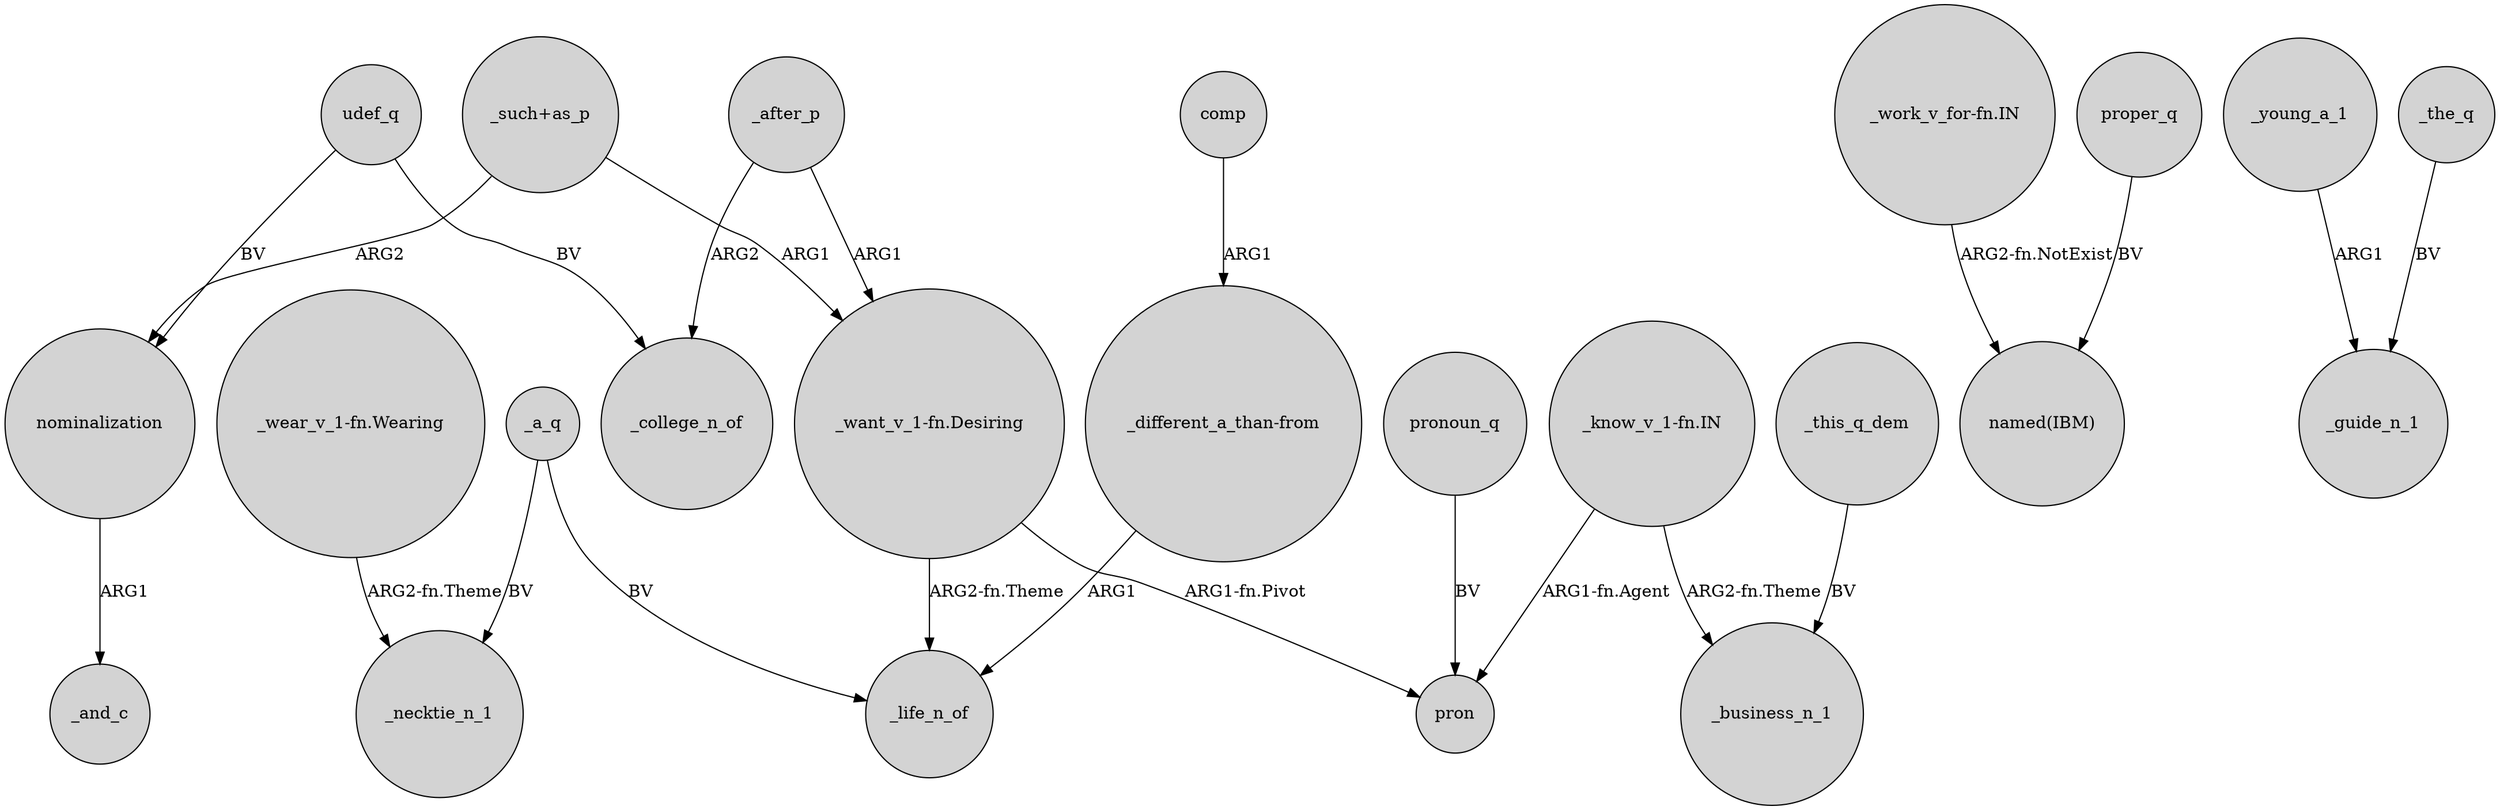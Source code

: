 digraph {
	node [shape=circle style=filled]
	"_such+as_p" -> nominalization [label=ARG2]
	"_want_v_1-fn.Desiring" -> _life_n_of [label="ARG2-fn.Theme"]
	nominalization -> _and_c [label=ARG1]
	_a_q -> _necktie_n_1 [label=BV]
	"_want_v_1-fn.Desiring" -> pron [label="ARG1-fn.Pivot"]
	_after_p -> "_want_v_1-fn.Desiring" [label=ARG1]
	"_work_v_for-fn.IN" -> "named(IBM)" [label="ARG2-fn.NotExist"]
	_young_a_1 -> _guide_n_1 [label=ARG1]
	"_know_v_1-fn.IN" -> pron [label="ARG1-fn.Agent"]
	proper_q -> "named(IBM)" [label=BV]
	"_such+as_p" -> "_want_v_1-fn.Desiring" [label=ARG1]
	pronoun_q -> pron [label=BV]
	_after_p -> _college_n_of [label=ARG2]
	comp -> "_different_a_than-from" [label=ARG1]
	udef_q -> nominalization [label=BV]
	_the_q -> _guide_n_1 [label=BV]
	udef_q -> _college_n_of [label=BV]
	_a_q -> _life_n_of [label=BV]
	"_know_v_1-fn.IN" -> _business_n_1 [label="ARG2-fn.Theme"]
	_this_q_dem -> _business_n_1 [label=BV]
	"_different_a_than-from" -> _life_n_of [label=ARG1]
	"_wear_v_1-fn.Wearing" -> _necktie_n_1 [label="ARG2-fn.Theme"]
}

